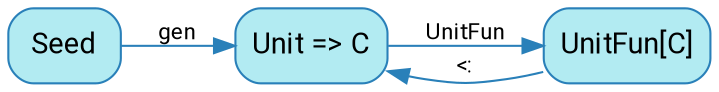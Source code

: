 strict digraph {
    bgcolor=transparent
    rankdir=LR
    rank=same

    // Default theme: enabled
    node[shape="rectangle" style="rounded,filled" color="#2980B9" fillcolor="#b2ebf2" fontcolor="#000000" fontname="Segoe UI,Roboto,Helvetica,Arial,sans-serif"]
    edge [color="#2980B9" fontcolor="#000000" fontname="Segoe UI,Roboto,Helvetica,Arial,sans-serif" fontsize=11 fontsize=11]

    Seed
    UF[label="UnitFun[C]"]
    U[label="Unit => C"]

    Seed -> U[label="gen"]
    U -> UF[label="UnitFun"]
    UF -> U[label="<:"]
}

